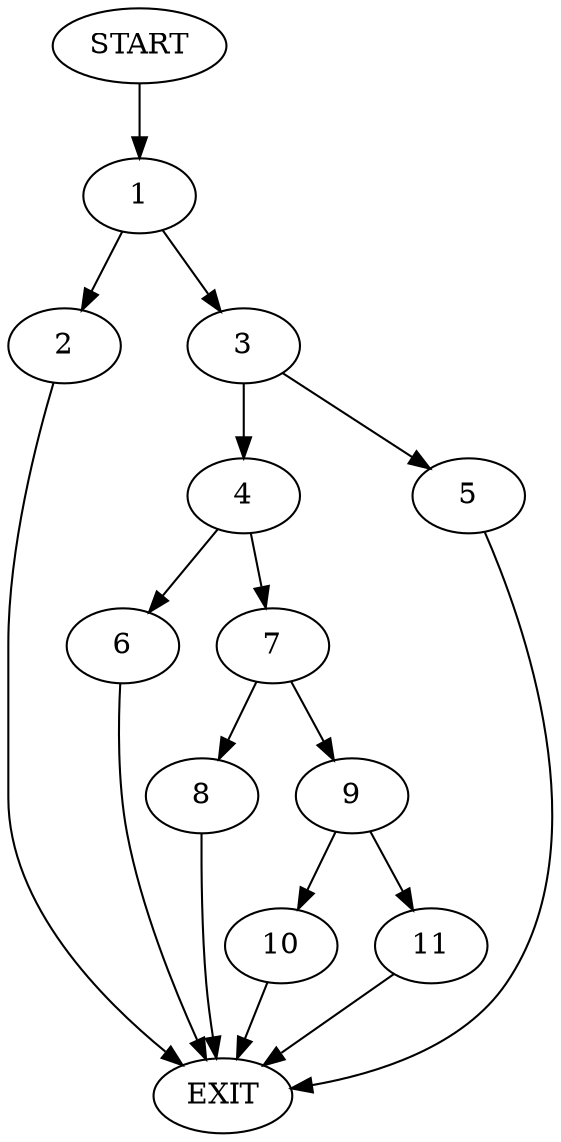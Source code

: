 digraph {
0 [label="START"]
12 [label="EXIT"]
0 -> 1
1 -> 2
1 -> 3
3 -> 4
3 -> 5
2 -> 12
4 -> 6
4 -> 7
5 -> 12
6 -> 12
7 -> 8
7 -> 9
9 -> 10
9 -> 11
8 -> 12
10 -> 12
11 -> 12
}

